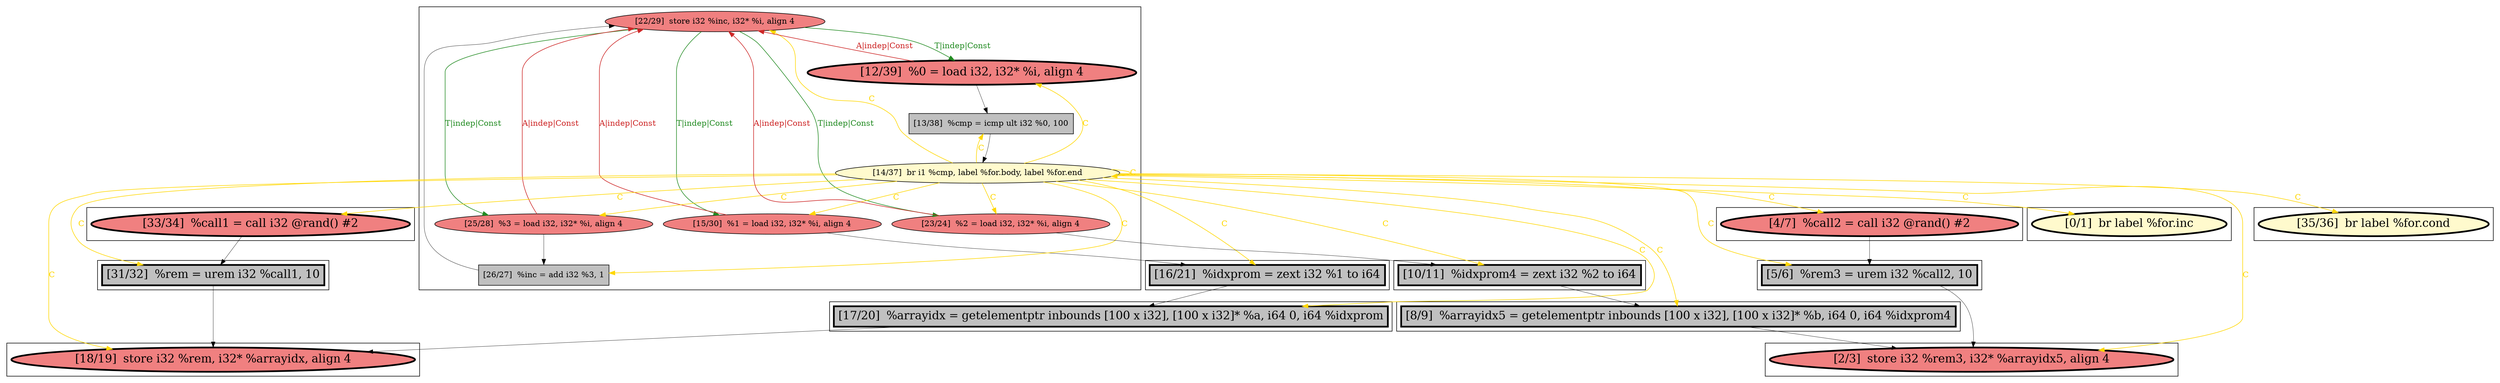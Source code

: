 
digraph G {



node383->node382 [style=solid,color=forestgreen,label="T|indep|Const",penwidth=1.0,fontcolor=forestgreen ]
node382->node383 [style=solid,color=firebrick3,label="A|indep|Const",penwidth=1.0,fontcolor=firebrick3 ]
node391->node392 [style=solid,color=black,label="",penwidth=0.5,fontcolor=black ]
node390->node380 [style=solid,color=black,label="",penwidth=0.5,fontcolor=black ]
node392->node378 [style=solid,color=black,label="",penwidth=0.5,fontcolor=black ]
node382->node391 [style=solid,color=black,label="",penwidth=0.5,fontcolor=black ]
node389->node383 [style=solid,color=black,label="",penwidth=0.5,fontcolor=black ]
node385->node383 [style=solid,color=firebrick3,label="A|indep|Const",penwidth=1.0,fontcolor=firebrick3 ]
node383->node385 [style=solid,color=forestgreen,label="T|indep|Const",penwidth=1.0,fontcolor=forestgreen ]
node385->node389 [style=solid,color=black,label="",penwidth=0.5,fontcolor=black ]
node388->node378 [style=solid,color=gold,label="C",penwidth=1.0,fontcolor=gold ]
node388->node376 [style=solid,color=gold,label="C",penwidth=1.0,fontcolor=gold ]
node386->node381 [style=solid,color=black,label="",penwidth=0.5,fontcolor=black ]
node388->node388 [style=solid,color=gold,label="C",penwidth=1.0,fontcolor=gold ]
node383->node384 [style=solid,color=forestgreen,label="T|indep|Const",penwidth=1.0,fontcolor=forestgreen ]
node388->node377 [style=solid,color=gold,label="C",penwidth=1.0,fontcolor=gold ]
node383->node386 [style=solid,color=forestgreen,label="T|indep|Const",penwidth=1.0,fontcolor=forestgreen ]
node388->node381 [style=solid,color=gold,label="C",penwidth=1.0,fontcolor=gold ]
node388->node389 [style=solid,color=gold,label="C",penwidth=1.0,fontcolor=gold ]
node384->node383 [style=solid,color=firebrick3,label="A|indep|Const",penwidth=1.0,fontcolor=firebrick3 ]
node388->node384 [style=solid,color=gold,label="C",penwidth=1.0,fontcolor=gold ]
node377->node375 [style=solid,color=black,label="",penwidth=0.5,fontcolor=black ]
node388->node392 [style=solid,color=gold,label="C",penwidth=1.0,fontcolor=gold ]
node380->node378 [style=solid,color=black,label="",penwidth=0.5,fontcolor=black ]
node388->node390 [style=solid,color=gold,label="C",penwidth=1.0,fontcolor=gold ]
node388->node386 [style=solid,color=gold,label="C",penwidth=1.0,fontcolor=gold ]
node388->node375 [style=solid,color=gold,label="C",penwidth=1.0,fontcolor=gold ]
node386->node383 [style=solid,color=firebrick3,label="A|indep|Const",penwidth=1.0,fontcolor=firebrick3 ]
node388->node385 [style=solid,color=gold,label="C",penwidth=1.0,fontcolor=gold ]
node387->node388 [style=solid,color=black,label="",penwidth=0.5,fontcolor=black ]
node388->node387 [style=solid,color=gold,label="C",penwidth=1.0,fontcolor=gold ]
node388->node380 [style=solid,color=gold,label="C",penwidth=1.0,fontcolor=gold ]
node388->node373 [style=solid,color=gold,label="C",penwidth=1.0,fontcolor=gold ]
node388->node391 [style=solid,color=gold,label="C",penwidth=1.0,fontcolor=gold ]
node376->node374 [style=solid,color=black,label="",penwidth=0.5,fontcolor=black ]
node375->node374 [style=solid,color=black,label="",penwidth=0.5,fontcolor=black ]
node384->node387 [style=solid,color=black,label="",penwidth=0.5,fontcolor=black ]
node388->node383 [style=solid,color=gold,label="C",penwidth=1.0,fontcolor=gold ]
node388->node374 [style=solid,color=gold,label="C",penwidth=1.0,fontcolor=gold ]
node388->node382 [style=solid,color=gold,label="C",penwidth=1.0,fontcolor=gold ]
node388->node379 [style=solid,color=gold,label="C",penwidth=1.0,fontcolor=gold ]
node381->node376 [style=solid,color=black,label="",penwidth=0.5,fontcolor=black ]


subgraph cluster11 {


node391 [penwidth=3.0,fontsize=20,fillcolor=grey,label="[16/21]  %idxprom = zext i32 %1 to i64",shape=rectangle,style=filled ]



}

subgraph cluster10 {


node390 [penwidth=3.0,fontsize=20,fillcolor=lightcoral,label="[33/34]  %call1 = call i32 @rand() #2",shape=ellipse,style=filled ]



}

subgraph cluster9 {


node388 [fillcolor=lemonchiffon,label="[14/37]  br i1 %cmp, label %for.body, label %for.end",shape=ellipse,style=filled ]
node383 [fillcolor=lightcoral,label="[22/29]  store i32 %inc, i32* %i, align 4",shape=ellipse,style=filled ]
node384 [penwidth=3.0,fontsize=20,fillcolor=lightcoral,label="[12/39]  %0 = load i32, i32* %i, align 4",shape=ellipse,style=filled ]
node382 [fillcolor=lightcoral,label="[15/30]  %1 = load i32, i32* %i, align 4",shape=ellipse,style=filled ]
node389 [fillcolor=grey,label="[26/27]  %inc = add i32 %3, 1",shape=rectangle,style=filled ]
node385 [fillcolor=lightcoral,label="[25/28]  %3 = load i32, i32* %i, align 4",shape=ellipse,style=filled ]
node386 [fillcolor=lightcoral,label="[23/24]  %2 = load i32, i32* %i, align 4",shape=ellipse,style=filled ]
node387 [fillcolor=grey,label="[13/38]  %cmp = icmp ult i32 %0, 100",shape=rectangle,style=filled ]



}

subgraph cluster8 {


node381 [penwidth=3.0,fontsize=20,fillcolor=grey,label="[10/11]  %idxprom4 = zext i32 %2 to i64",shape=rectangle,style=filled ]



}

subgraph cluster7 {


node380 [penwidth=3.0,fontsize=20,fillcolor=grey,label="[31/32]  %rem = urem i32 %call1, 10",shape=rectangle,style=filled ]



}

subgraph cluster6 {


node379 [penwidth=3.0,fontsize=20,fillcolor=lemonchiffon,label="[35/36]  br label %for.cond",shape=ellipse,style=filled ]



}

subgraph cluster0 {


node373 [penwidth=3.0,fontsize=20,fillcolor=lemonchiffon,label="[0/1]  br label %for.inc",shape=ellipse,style=filled ]



}

subgraph cluster12 {


node392 [penwidth=3.0,fontsize=20,fillcolor=grey,label="[17/20]  %arrayidx = getelementptr inbounds [100 x i32], [100 x i32]* %a, i64 0, i64 %idxprom",shape=rectangle,style=filled ]



}

subgraph cluster5 {


node378 [penwidth=3.0,fontsize=20,fillcolor=lightcoral,label="[18/19]  store i32 %rem, i32* %arrayidx, align 4",shape=ellipse,style=filled ]



}

subgraph cluster1 {


node374 [penwidth=3.0,fontsize=20,fillcolor=lightcoral,label="[2/3]  store i32 %rem3, i32* %arrayidx5, align 4",shape=ellipse,style=filled ]



}

subgraph cluster2 {


node375 [penwidth=3.0,fontsize=20,fillcolor=grey,label="[5/6]  %rem3 = urem i32 %call2, 10",shape=rectangle,style=filled ]



}

subgraph cluster3 {


node376 [penwidth=3.0,fontsize=20,fillcolor=grey,label="[8/9]  %arrayidx5 = getelementptr inbounds [100 x i32], [100 x i32]* %b, i64 0, i64 %idxprom4",shape=rectangle,style=filled ]



}

subgraph cluster4 {


node377 [penwidth=3.0,fontsize=20,fillcolor=lightcoral,label="[4/7]  %call2 = call i32 @rand() #2",shape=ellipse,style=filled ]



}

}
